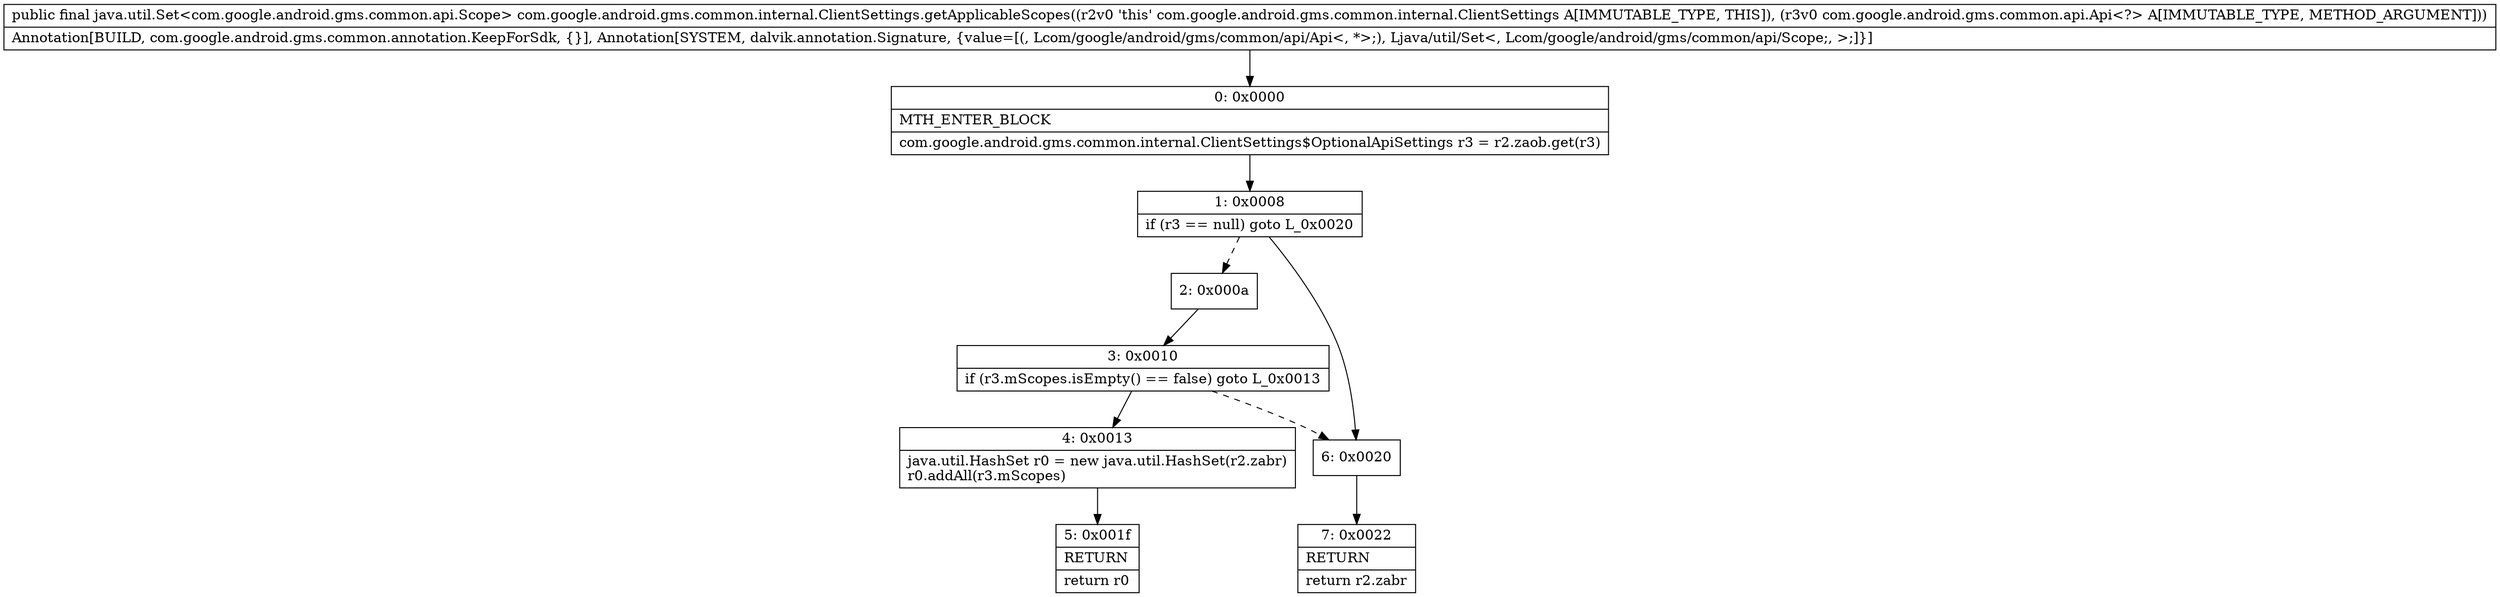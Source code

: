 digraph "CFG forcom.google.android.gms.common.internal.ClientSettings.getApplicableScopes(Lcom\/google\/android\/gms\/common\/api\/Api;)Ljava\/util\/Set;" {
Node_0 [shape=record,label="{0\:\ 0x0000|MTH_ENTER_BLOCK\l|com.google.android.gms.common.internal.ClientSettings$OptionalApiSettings r3 = r2.zaob.get(r3)\l}"];
Node_1 [shape=record,label="{1\:\ 0x0008|if (r3 == null) goto L_0x0020\l}"];
Node_2 [shape=record,label="{2\:\ 0x000a}"];
Node_3 [shape=record,label="{3\:\ 0x0010|if (r3.mScopes.isEmpty() == false) goto L_0x0013\l}"];
Node_4 [shape=record,label="{4\:\ 0x0013|java.util.HashSet r0 = new java.util.HashSet(r2.zabr)\lr0.addAll(r3.mScopes)\l}"];
Node_5 [shape=record,label="{5\:\ 0x001f|RETURN\l|return r0\l}"];
Node_6 [shape=record,label="{6\:\ 0x0020}"];
Node_7 [shape=record,label="{7\:\ 0x0022|RETURN\l|return r2.zabr\l}"];
MethodNode[shape=record,label="{public final java.util.Set\<com.google.android.gms.common.api.Scope\> com.google.android.gms.common.internal.ClientSettings.getApplicableScopes((r2v0 'this' com.google.android.gms.common.internal.ClientSettings A[IMMUTABLE_TYPE, THIS]), (r3v0 com.google.android.gms.common.api.Api\<?\> A[IMMUTABLE_TYPE, METHOD_ARGUMENT]))  | Annotation[BUILD, com.google.android.gms.common.annotation.KeepForSdk, \{\}], Annotation[SYSTEM, dalvik.annotation.Signature, \{value=[(, Lcom\/google\/android\/gms\/common\/api\/Api\<, *\>;), Ljava\/util\/Set\<, Lcom\/google\/android\/gms\/common\/api\/Scope;, \>;]\}]\l}"];
MethodNode -> Node_0;
Node_0 -> Node_1;
Node_1 -> Node_2[style=dashed];
Node_1 -> Node_6;
Node_2 -> Node_3;
Node_3 -> Node_4;
Node_3 -> Node_6[style=dashed];
Node_4 -> Node_5;
Node_6 -> Node_7;
}

